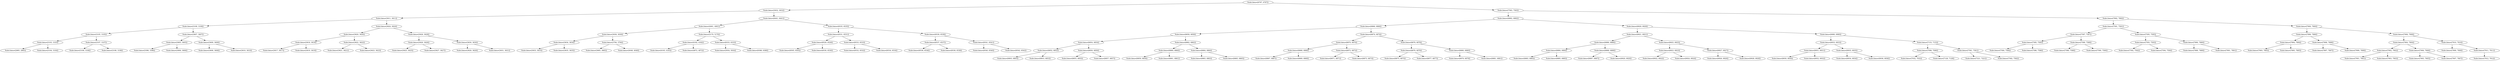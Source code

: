 digraph G{
708162184 [label="Node{data=[6787, 6787]}"]
708162184 -> 1831144196
1831144196 [label="Node{data=[3632, 3632]}"]
1831144196 -> 752405690
752405690 [label="Node{data=[3611, 3611]}"]
752405690 -> 1548195930
1548195930 [label="Node{data=[3109, 3109]}"]
1548195930 -> 1533137064
1533137064 [label="Node{data=[3105, 3105]}"]
1533137064 -> 509185515
509185515 [label="Node{data=[3103, 3103]}"]
509185515 -> 1947086726
1947086726 [label="Node{data=[2865, 2865]}"]
509185515 -> 342621205
342621205 [label="Node{data=[3104, 3104]}"]
1533137064 -> 1104841376
1104841376 [label="Node{data=[3107, 3107]}"]
1104841376 -> 322855333
322855333 [label="Node{data=[3106, 3106]}"]
1104841376 -> 382279259
382279259 [label="Node{data=[3108, 3108]}"]
1548195930 -> 1560921027
1560921027 [label="Node{data=[3607, 3607]}"]
1560921027 -> 1209257288
1209257288 [label="Node{data=[3605, 3605]}"]
1209257288 -> 675327654
675327654 [label="Node{data=[3396, 3396]}"]
1209257288 -> 1982154291
1982154291 [label="Node{data=[3606, 3606]}"]
1560921027 -> 1696699631
1696699631 [label="Node{data=[3609, 3609]}"]
1696699631 -> 856587406
856587406 [label="Node{data=[3608, 3608]}"]
1696699631 -> 513196503
513196503 [label="Node{data=[3610, 3610]}"]
752405690 -> 1113458920
1113458920 [label="Node{data=[3624, 3624]}"]
1113458920 -> 724662944
724662944 [label="Node{data=[3620, 3620]}"]
724662944 -> 1796970820
1796970820 [label="Node{data=[3618, 3618]}"]
1796970820 -> 1126917513
1126917513 [label="Node{data=[3617, 3617]}"]
1796970820 -> 1895840844
1895840844 [label="Node{data=[3619, 3619]}"]
724662944 -> 1363455158
1363455158 [label="Node{data=[3622, 3622]}"]
1363455158 -> 1721949795
1721949795 [label="Node{data=[3621, 3621]}"]
1363455158 -> 2126374931
2126374931 [label="Node{data=[3623, 3623]}"]
1113458920 -> 237980116
237980116 [label="Node{data=[3628, 3628]}"]
237980116 -> 2063230395
2063230395 [label="Node{data=[3626, 3626]}"]
2063230395 -> 173800769
173800769 [label="Node{data=[3625, 3625]}"]
2063230395 -> 465002857
465002857 [label="Node{data=[3627, 3627]}"]
237980116 -> 1864563234
1864563234 [label="Node{data=[3630, 3630]}"]
1864563234 -> 1180474816
1180474816 [label="Node{data=[3629, 3629]}"]
1864563234 -> 330875327
330875327 [label="Node{data=[3631, 3631]}"]
1831144196 -> 858015368
858015368 [label="Node{data=[6441, 6441]}"]
858015368 -> 1269778724
1269778724 [label="Node{data=[4061, 4061]}"]
1269778724 -> 1765768972
1765768972 [label="Node{data=[3636, 3636]}"]
1765768972 -> 1021308589
1021308589 [label="Node{data=[3634, 3634]}"]
1021308589 -> 761196472
761196472 [label="Node{data=[3633, 3633]}"]
1021308589 -> 470377822
470377822 [label="Node{data=[3635, 3635]}"]
1765768972 -> 249343692
249343692 [label="Node{data=[3794, 3794]}"]
249343692 -> 1295356732
1295356732 [label="Node{data=[3665, 3665]}"]
249343692 -> 399279629
399279629 [label="Node{data=[4048, 4048]}"]
1269778724 -> 1077424703
1077424703 [label="Node{data=[5170, 5170]}"]
1077424703 -> 737758778
737758778 [label="Node{data=[4182, 4182]}"]
737758778 -> 1244955658
1244955658 [label="Node{data=[4163, 4163]}"]
737758778 -> 968593327
968593327 [label="Node{data=[4872, 4872]}"]
1077424703 -> 940833645
940833645 [label="Node{data=[6333, 6333]}"]
940833645 -> 1509620427
1509620427 [label="Node{data=[5934, 5934]}"]
940833645 -> 931143978
931143978 [label="Node{data=[6388, 6388]}"]
858015368 -> 1378027138
1378027138 [label="Node{data=[6535, 6535]}"]
1378027138 -> 1976321848
1976321848 [label="Node{data=[6531, 6531]}"]
1976321848 -> 2079250408
2079250408 [label="Node{data=[6529, 6529]}"]
2079250408 -> 1305555150
1305555150 [label="Node{data=[6505, 6505]}"]
2079250408 -> 118241504
118241504 [label="Node{data=[6530, 6530]}"]
1976321848 -> 275667646
275667646 [label="Node{data=[6533, 6533]}"]
275667646 -> 498245324
498245324 [label="Node{data=[6532, 6532]}"]
275667646 -> 1495374580
1495374580 [label="Node{data=[6534, 6534]}"]
1378027138 -> 1057776136
1057776136 [label="Node{data=[6539, 6539]}"]
1057776136 -> 1574266109
1574266109 [label="Node{data=[6537, 6537]}"]
1574266109 -> 1419298165
1419298165 [label="Node{data=[6536, 6536]}"]
1574266109 -> 20648744
20648744 [label="Node{data=[6538, 6538]}"]
1057776136 -> 1576746277
1576746277 [label="Node{data=[6541, 6541]}"]
1576746277 -> 729762027
729762027 [label="Node{data=[6540, 6540]}"]
1576746277 -> 970888092
970888092 [label="Node{data=[6542, 6542]}"]
708162184 -> 1613063644
1613063644 [label="Node{data=[7583, 7583]}"]
1613063644 -> 1689480936
1689480936 [label="Node{data=[6882, 6882]}"]
1689480936 -> 895113861
895113861 [label="Node{data=[6866, 6866]}"]
895113861 -> 2027253185
2027253185 [label="Node{data=[6858, 6858]}"]
2027253185 -> 865467522
865467522 [label="Node{data=[6854, 6854]}"]
865467522 -> 1278083126
1278083126 [label="Node{data=[6852, 6852]}"]
1278083126 -> 726132036
726132036 [label="Node{data=[6803, 6803]}"]
1278083126 -> 2024750728
2024750728 [label="Node{data=[6853, 6853]}"]
865467522 -> 1690479859
1690479859 [label="Node{data=[6856, 6856]}"]
1690479859 -> 1481719789
1481719789 [label="Node{data=[6855, 6855]}"]
1690479859 -> 1277725798
1277725798 [label="Node{data=[6857, 6857]}"]
2027253185 -> 1299361813
1299361813 [label="Node{data=[6862, 6862]}"]
1299361813 -> 1017526396
1017526396 [label="Node{data=[6860, 6860]}"]
1017526396 -> 1834604114
1834604114 [label="Node{data=[6859, 6859]}"]
1017526396 -> 1704606755
1704606755 [label="Node{data=[6861, 6861]}"]
1299361813 -> 1026611869
1026611869 [label="Node{data=[6864, 6864]}"]
1026611869 -> 819486879
819486879 [label="Node{data=[6863, 6863]}"]
1026611869 -> 319871888
319871888 [label="Node{data=[6865, 6865]}"]
895113861 -> 668964597
668964597 [label="Node{data=[6874, 6874]}"]
668964597 -> 478168225
478168225 [label="Node{data=[6870, 6870]}"]
478168225 -> 1865356086
1865356086 [label="Node{data=[6868, 6868]}"]
1865356086 -> 2062981400
2062981400 [label="Node{data=[6867, 6867]}"]
1865356086 -> 558223501
558223501 [label="Node{data=[6869, 6869]}"]
478168225 -> 1065237832
1065237832 [label="Node{data=[6872, 6872]}"]
1065237832 -> 677330738
677330738 [label="Node{data=[6871, 6871]}"]
1065237832 -> 1714380152
1714380152 [label="Node{data=[6873, 6873]}"]
668964597 -> 1776363656
1776363656 [label="Node{data=[6878, 6878]}"]
1776363656 -> 658230401
658230401 [label="Node{data=[6876, 6876]}"]
658230401 -> 1984741883
1984741883 [label="Node{data=[6875, 6875]}"]
658230401 -> 1788118743
1788118743 [label="Node{data=[6877, 6877]}"]
1776363656 -> 173102693
173102693 [label="Node{data=[6880, 6880]}"]
173102693 -> 1945623658
1945623658 [label="Node{data=[6879, 6879]}"]
173102693 -> 1663338742
1663338742 [label="Node{data=[6881, 6881]}"]
1689480936 -> 768084091
768084091 [label="Node{data=[6929, 6929]}"]
768084091 -> 757760473
757760473 [label="Node{data=[6921, 6921]}"]
757760473 -> 1626541210
1626541210 [label="Node{data=[6886, 6886]}"]
1626541210 -> 660036426
660036426 [label="Node{data=[6884, 6884]}"]
660036426 -> 1244730379
1244730379 [label="Node{data=[6883, 6883]}"]
660036426 -> 871133405
871133405 [label="Node{data=[6885, 6885]}"]
1626541210 -> 1266888166
1266888166 [label="Node{data=[6888, 6888]}"]
1266888166 -> 1444127447
1444127447 [label="Node{data=[6887, 6887]}"]
1266888166 -> 339768658
339768658 [label="Node{data=[6920, 6920]}"]
757760473 -> 1157272991
1157272991 [label="Node{data=[6925, 6925]}"]
1157272991 -> 373583099
373583099 [label="Node{data=[6923, 6923]}"]
373583099 -> 1569354238
1569354238 [label="Node{data=[6922, 6922]}"]
373583099 -> 1257727480
1257727480 [label="Node{data=[6924, 6924]}"]
1157272991 -> 1513183060
1513183060 [label="Node{data=[6927, 6927]}"]
1513183060 -> 1864883037
1864883037 [label="Node{data=[6926, 6926]}"]
1513183060 -> 1638679238
1638679238 [label="Node{data=[6928, 6928]}"]
768084091 -> 277164974
277164974 [label="Node{data=[6980, 6980]}"]
277164974 -> 1079926045
1079926045 [label="Node{data=[6933, 6933]}"]
1079926045 -> 292719480
292719480 [label="Node{data=[6931, 6931]}"]
292719480 -> 315310562
315310562 [label="Node{data=[6930, 6930]}"]
292719480 -> 728373334
728373334 [label="Node{data=[6932, 6932]}"]
1079926045 -> 435031699
435031699 [label="Node{data=[6935, 6935]}"]
435031699 -> 474120093
474120093 [label="Node{data=[6934, 6934]}"]
435031699 -> 1422846374
1422846374 [label="Node{data=[6936, 6936]}"]
277164974 -> 798876609
798876609 [label="Node{data=[7153, 7153]}"]
798876609 -> 1190066743
1190066743 [label="Node{data=[7096, 7096]}"]
1190066743 -> 1231018976
1231018976 [label="Node{data=[7032, 7032]}"]
1190066743 -> 1795131572
1795131572 [label="Node{data=[7128, 7128]}"]
798876609 -> 708636097
708636097 [label="Node{data=[7581, 7581]}"]
708636097 -> 456300019
456300019 [label="Node{data=[7221, 7221]}"]
708636097 -> 738577838
738577838 [label="Node{data=[7582, 7582]}"]
1613063644 -> 975784626
975784626 [label="Node{data=[7892, 7892]}"]
975784626 -> 2008480467
2008480467 [label="Node{data=[7591, 7591]}"]
2008480467 -> 2024043739
2024043739 [label="Node{data=[7587, 7587]}"]
2024043739 -> 2051976924
2051976924 [label="Node{data=[7585, 7585]}"]
2051976924 -> 172103677
172103677 [label="Node{data=[7584, 7584]}"]
2051976924 -> 1247937540
1247937540 [label="Node{data=[7586, 7586]}"]
2024043739 -> 289125183
289125183 [label="Node{data=[7589, 7589]}"]
289125183 -> 512546698
512546698 [label="Node{data=[7588, 7588]}"]
289125183 -> 82564697
82564697 [label="Node{data=[7590, 7590]}"]
2008480467 -> 1584636132
1584636132 [label="Node{data=[7595, 7595]}"]
1584636132 -> 312296030
312296030 [label="Node{data=[7593, 7593]}"]
312296030 -> 1792407296
1792407296 [label="Node{data=[7592, 7592]}"]
312296030 -> 810990877
810990877 [label="Node{data=[7594, 7594]}"]
1584636132 -> 1944149875
1944149875 [label="Node{data=[7890, 7890]}"]
1944149875 -> 194407651
194407651 [label="Node{data=[7889, 7889]}"]
1944149875 -> 1312745318
1312745318 [label="Node{data=[7891, 7891]}"]
975784626 -> 1267009001
1267009001 [label="Node{data=[7900, 7900]}"]
1267009001 -> 853987629
853987629 [label="Node{data=[7896, 7896]}"]
853987629 -> 170873574
170873574 [label="Node{data=[7894, 7894]}"]
170873574 -> 865304850
865304850 [label="Node{data=[7893, 7893]}"]
170873574 -> 1348104388
1348104388 [label="Node{data=[7895, 7895]}"]
853987629 -> 1412545627
1412545627 [label="Node{data=[7898, 7898]}"]
1412545627 -> 620330073
620330073 [label="Node{data=[7897, 7897]}"]
1412545627 -> 189653701
189653701 [label="Node{data=[7899, 7899]}"]
1267009001 -> 143818552
143818552 [label="Node{data=[7908, 7908]}"]
143818552 -> 1360582933
1360582933 [label="Node{data=[7904, 7904]}"]
1360582933 -> 1047293147
1047293147 [label="Node{data=[7902, 7902]}"]
1047293147 -> 1523837465
1523837465 [label="Node{data=[7901, 7901]}"]
1047293147 -> 1101215172
1101215172 [label="Node{data=[7903, 7903]}"]
1360582933 -> 1449434260
1449434260 [label="Node{data=[7906, 7906]}"]
1449434260 -> 196290615
196290615 [label="Node{data=[7905, 7905]}"]
1449434260 -> 1324718202
1324718202 [label="Node{data=[7907, 7907]}"]
143818552 -> 379619701
379619701 [label="Node{data=[7910, 7910]}"]
379619701 -> 1683109641
1683109641 [label="Node{data=[7909, 7909]}"]
379619701 -> 1991399716
1991399716 [label="Node{data=[7911, 7911]}"]
1991399716 -> 342239680
342239680 [label="Node{data=[7912, 7912]}"]
}